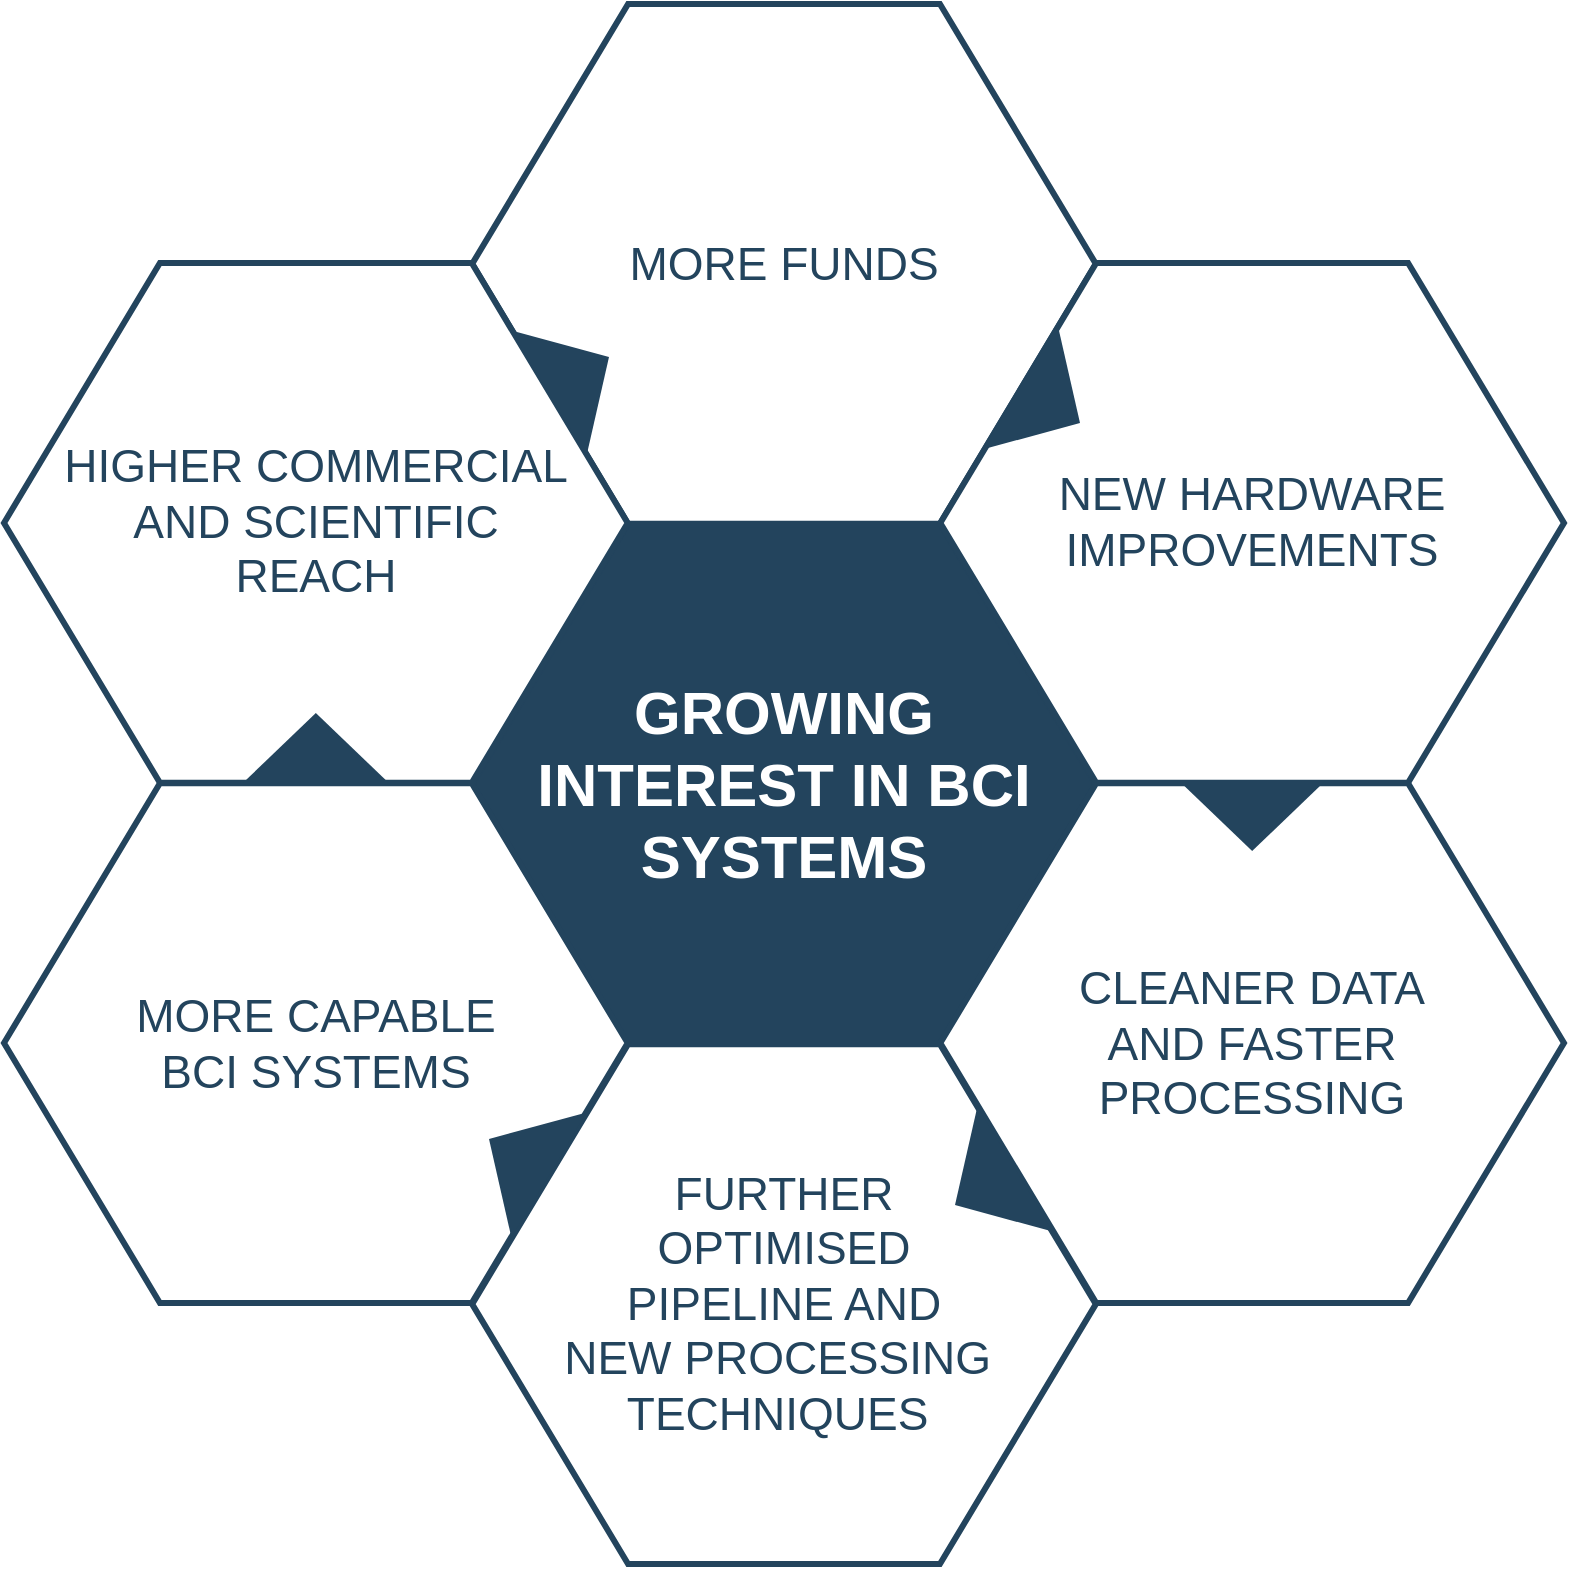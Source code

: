 <mxfile version="20.1.1" type="device"><diagram id="ZKtES3Ddo8ah-2Q_4AaI" name="Page-1"><mxGraphModel dx="2062" dy="565" grid="1" gridSize="10" guides="1" tooltips="1" connect="1" arrows="1" fold="1" page="1" pageScale="1" pageWidth="1000" pageHeight="500" math="0" shadow="0"><root><mxCell id="0"/><mxCell id="1" parent="0"/><mxCell id="GKdXKEch86v0b7XvGRLl-12" value="&lt;font color=&quot;#ffffff&quot;&gt;&lt;span style=&quot;font-size: 30px;&quot;&gt;&lt;b&gt;GROWING &lt;br&gt;INTEREST IN BCI&lt;br&gt;SYSTEMS&lt;/b&gt;&lt;/span&gt;&lt;/font&gt;" style="shape=hexagon;perimeter=hexagonPerimeter2;whiteSpace=wrap;html=1;shadow=0;labelBackgroundColor=none;strokeColor=#23445D;fillColor=#23445D;gradientColor=none;fontFamily=Helvetica;fontSize=23;fontColor=#23445d;align=center;strokeWidth=3;" parent="1" vertex="1"><mxGeometry x="584.079" y="1080.132" width="311.842" height="259.868" as="geometry"/></mxCell><mxCell id="GKdXKEch86v0b7XvGRLl-13" value="" style="triangle;whiteSpace=wrap;html=1;shadow=0;labelBackgroundColor=none;strokeColor=none;fillColor=#FFFFFF;fontFamily=Helvetica;fontSize=17;fontColor=#23445d;align=center;rotation=90;gradientColor=none;flipV=1;flipH=1;opacity=20;" parent="1" vertex="1"><mxGeometry x="465" y="1098" width="72" height="152" as="geometry"/></mxCell><mxCell id="GKdXKEch86v0b7XvGRLl-14" value="&lt;font style=&quot;font-size: 23px&quot;&gt;MORE FUNDS&lt;/font&gt;" style="shape=hexagon;perimeter=hexagonPerimeter2;whiteSpace=wrap;html=1;shadow=0;labelBackgroundColor=none;strokeColor=#23445D;fillColor=#ffffff;gradientColor=none;fontFamily=Helvetica;fontSize=23;fontColor=#23445D;align=center;strokeWidth=3;" parent="1" vertex="1"><mxGeometry x="584.079" y="820" width="311.842" height="259.868" as="geometry"/></mxCell><mxCell id="GKdXKEch86v0b7XvGRLl-15" value="&lt;font style=&quot;font-size: 23px&quot;&gt;NEW HARDWARE&lt;br&gt;IMPROVEMENTS&lt;br&gt;&lt;/font&gt;" style="shape=hexagon;perimeter=hexagonPerimeter2;whiteSpace=wrap;html=1;shadow=0;labelBackgroundColor=none;strokeColor=#23445D;fillColor=#FFFFFF;gradientColor=none;fontFamily=Helvetica;fontSize=23;fontColor=#23445d;align=center;strokeWidth=3;" parent="1" vertex="1"><mxGeometry x="818.158" y="949.533" width="311.842" height="259.868" as="geometry"/></mxCell><mxCell id="GKdXKEch86v0b7XvGRLl-16" value="CLEANER DATA&lt;br&gt;AND FASTER&lt;br&gt;PROCESSING" style="shape=hexagon;perimeter=hexagonPerimeter2;whiteSpace=wrap;html=1;shadow=0;labelBackgroundColor=none;strokeColor=#23445D;fillColor=#FFFFFF;gradientColor=none;fontFamily=Helvetica;fontSize=23;fontColor=#23445d;align=center;strokeWidth=3;" parent="1" vertex="1"><mxGeometry x="818.158" y="1209.599" width="311.842" height="259.868" as="geometry"/></mxCell><mxCell id="GKdXKEch86v0b7XvGRLl-17" value="&lt;font style=&quot;font-size: 23px&quot;&gt;FURTHER &lt;br&gt;OPTIMISED&lt;br&gt;PIPELINE AND&lt;br&gt;NEW PROCESSING&amp;nbsp;&lt;br&gt;TECHNIQUES&amp;nbsp;&lt;/font&gt;" style="shape=hexagon;perimeter=hexagonPerimeter2;whiteSpace=wrap;html=1;shadow=0;labelBackgroundColor=none;strokeColor=#23445D;fillColor=#FFFFFF;gradientColor=none;fontFamily=Helvetica;fontSize=23;fontColor=#23445d;align=center;strokeWidth=3;" parent="1" vertex="1"><mxGeometry x="584.079" y="1340.132" width="311.842" height="259.868" as="geometry"/></mxCell><mxCell id="GKdXKEch86v0b7XvGRLl-18" value="&lt;font style=&quot;font-size: 23px&quot;&gt;MORE CAPABLE&lt;br&gt;BCI SYSTEMS&lt;/font&gt;" style="shape=hexagon;perimeter=hexagonPerimeter2;whiteSpace=wrap;html=1;shadow=0;labelBackgroundColor=none;strokeColor=#23445D;fillColor=#FFFFFF;gradientColor=none;fontFamily=Helvetica;fontSize=23;fontColor=#23445d;align=center;strokeWidth=3;" parent="1" vertex="1"><mxGeometry x="350" y="1209.599" width="311.842" height="259.868" as="geometry"/></mxCell><mxCell id="GKdXKEch86v0b7XvGRLl-19" value="&lt;font style=&quot;font-size: 23px;&quot;&gt;HIGHER COMMERCIAL&lt;br&gt;AND SCIENTIFIC&lt;br&gt;REACH&lt;br&gt;&lt;/font&gt;" style="shape=hexagon;perimeter=hexagonPerimeter2;whiteSpace=wrap;html=1;shadow=0;labelBackgroundColor=none;strokeColor=#23445D;fillColor=#ffffff;gradientColor=none;fontFamily=Helvetica;fontSize=23;fontColor=#23445D;align=center;strokeWidth=3;" parent="1" vertex="1"><mxGeometry x="350.0" y="949.533" width="311.842" height="259.868" as="geometry"/></mxCell><mxCell id="GKdXKEch86v0b7XvGRLl-20" value="" style="triangle;whiteSpace=wrap;html=1;shadow=0;labelBackgroundColor=none;strokeColor=none;fillColor=#23445D;fontFamily=Helvetica;fontSize=17;fontColor=#23445d;align=center;rotation=31;gradientColor=none;strokeWidth=3;" parent="1" vertex="1"><mxGeometry x="855.5" y="984" width="35" height="73" as="geometry"/></mxCell><mxCell id="GKdXKEch86v0b7XvGRLl-21" value="" style="triangle;whiteSpace=wrap;html=1;shadow=0;labelBackgroundColor=none;strokeColor=none;fillColor=#23445D;fontFamily=Helvetica;fontSize=17;fontColor=#23445d;align=center;rotation=31;gradientColor=none;flipH=1;strokeWidth=3;" parent="1" vertex="1"><mxGeometry x="590" y="1360.0" width="35" height="73" as="geometry"/></mxCell><mxCell id="GKdXKEch86v0b7XvGRLl-22" value="" style="triangle;whiteSpace=wrap;html=1;shadow=0;labelBackgroundColor=none;strokeColor=none;fillColor=#23445D;fontFamily=Helvetica;fontSize=17;fontColor=#23445d;align=center;rotation=329;gradientColor=none;strokeWidth=3;" parent="1" vertex="1"><mxGeometry x="620" y="969" width="35" height="73" as="geometry"/></mxCell><mxCell id="GKdXKEch86v0b7XvGRLl-23" value="" style="triangle;whiteSpace=wrap;html=1;shadow=0;labelBackgroundColor=none;strokeColor=none;fillColor=#23445D;fontFamily=Helvetica;fontSize=17;fontColor=#23445d;align=center;rotation=329;gradientColor=none;flipH=1;strokeWidth=3;" parent="1" vertex="1"><mxGeometry x="823" y="1375.0" width="35" height="73" as="geometry"/></mxCell><mxCell id="GKdXKEch86v0b7XvGRLl-24" value="" style="triangle;whiteSpace=wrap;html=1;shadow=0;labelBackgroundColor=none;strokeColor=none;fillColor=#23445D;fontFamily=Helvetica;fontSize=17;fontColor=#23445d;align=center;rotation=90;gradientColor=none;strokeWidth=3;" parent="1" vertex="1"><mxGeometry x="956.579" y="1189.5" width="35" height="73" as="geometry"/></mxCell><mxCell id="GKdXKEch86v0b7XvGRLl-25" value="" style="triangle;whiteSpace=wrap;html=1;shadow=0;labelBackgroundColor=none;strokeColor=none;fillColor=#23445D;fontFamily=Helvetica;fontSize=17;fontColor=#23445d;align=center;rotation=90;gradientColor=none;flipH=1;strokeWidth=3;" parent="1" vertex="1"><mxGeometry x="488.421" y="1155.5" width="35" height="73" as="geometry"/></mxCell></root></mxGraphModel></diagram></mxfile>